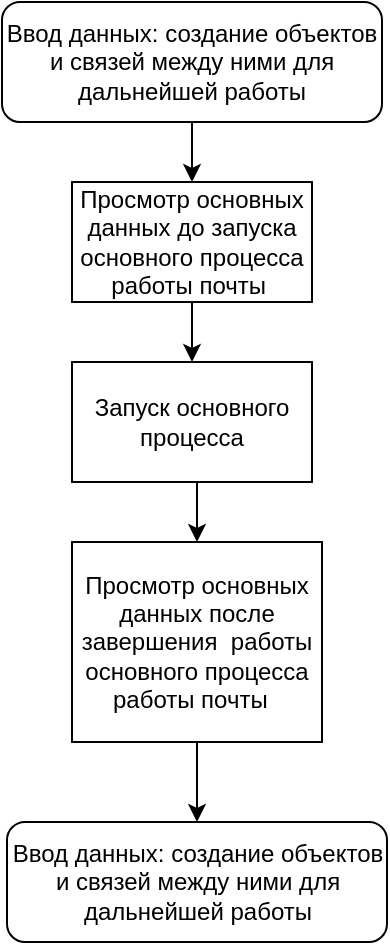 <mxfile version="12.5.8" type="github"><diagram id="C5RBs43oDa-KdzZeNtuy" name="Page-1"><mxGraphModel dx="1422" dy="762" grid="1" gridSize="10" guides="1" tooltips="1" connect="1" arrows="1" fold="1" page="1" pageScale="1" pageWidth="827" pageHeight="1169" math="0" shadow="0"><root><mxCell id="WIyWlLk6GJQsqaUBKTNV-0"/><mxCell id="WIyWlLk6GJQsqaUBKTNV-1" parent="WIyWlLk6GJQsqaUBKTNV-0"/><mxCell id="Kb7UAjQLeVcUuT3LkQCu-7" style="edgeStyle=orthogonalEdgeStyle;rounded=0;orthogonalLoop=1;jettySize=auto;html=1;exitX=0.5;exitY=1;exitDx=0;exitDy=0;entryX=0.5;entryY=0;entryDx=0;entryDy=0;" parent="WIyWlLk6GJQsqaUBKTNV-1" source="Kb7UAjQLeVcUuT3LkQCu-1" target="Kb7UAjQLeVcUuT3LkQCu-2" edge="1"><mxGeometry relative="1" as="geometry"/></mxCell><mxCell id="Kb7UAjQLeVcUuT3LkQCu-1" value="Ввод данных: создание объектов и связей между ними для дальнейшей работы" style="rounded=1;whiteSpace=wrap;html=1;fontSize=12;glass=0;strokeWidth=1;shadow=0;" parent="WIyWlLk6GJQsqaUBKTNV-1" vertex="1"><mxGeometry x="370" y="40" width="190" height="60" as="geometry"/></mxCell><mxCell id="Kb7UAjQLeVcUuT3LkQCu-6" style="edgeStyle=orthogonalEdgeStyle;rounded=0;orthogonalLoop=1;jettySize=auto;html=1;exitX=0.5;exitY=1;exitDx=0;exitDy=0;entryX=0.5;entryY=0;entryDx=0;entryDy=0;" parent="WIyWlLk6GJQsqaUBKTNV-1" source="Kb7UAjQLeVcUuT3LkQCu-2" target="Kb7UAjQLeVcUuT3LkQCu-4" edge="1"><mxGeometry relative="1" as="geometry"/></mxCell><mxCell id="Kb7UAjQLeVcUuT3LkQCu-2" value="Просмотр основных данных до запуска основного процесса работы почты&amp;nbsp;" style="rounded=0;whiteSpace=wrap;html=1;" parent="WIyWlLk6GJQsqaUBKTNV-1" vertex="1"><mxGeometry x="405" y="130" width="120" height="60" as="geometry"/></mxCell><mxCell id="Kb7UAjQLeVcUuT3LkQCu-9" style="edgeStyle=orthogonalEdgeStyle;rounded=0;orthogonalLoop=1;jettySize=auto;html=1;exitX=0.5;exitY=1;exitDx=0;exitDy=0;entryX=0.5;entryY=0;entryDx=0;entryDy=0;" parent="WIyWlLk6GJQsqaUBKTNV-1" source="Kb7UAjQLeVcUuT3LkQCu-4" target="Kb7UAjQLeVcUuT3LkQCu-8" edge="1"><mxGeometry relative="1" as="geometry"/></mxCell><mxCell id="Kb7UAjQLeVcUuT3LkQCu-4" value="Запуск основного процесса" style="rounded=0;whiteSpace=wrap;html=1;" parent="WIyWlLk6GJQsqaUBKTNV-1" vertex="1"><mxGeometry x="405" y="220" width="120" height="60" as="geometry"/></mxCell><mxCell id="Kb7UAjQLeVcUuT3LkQCu-11" style="edgeStyle=orthogonalEdgeStyle;rounded=0;orthogonalLoop=1;jettySize=auto;html=1;entryX=0.5;entryY=0;entryDx=0;entryDy=0;" parent="WIyWlLk6GJQsqaUBKTNV-1" source="Kb7UAjQLeVcUuT3LkQCu-8" target="Kb7UAjQLeVcUuT3LkQCu-10" edge="1"><mxGeometry relative="1" as="geometry"/></mxCell><mxCell id="Kb7UAjQLeVcUuT3LkQCu-8" value="Просмотр основных данных после завершения&amp;nbsp; работы основного процесса работы почты&amp;nbsp;&amp;nbsp;" style="rounded=0;whiteSpace=wrap;html=1;" parent="WIyWlLk6GJQsqaUBKTNV-1" vertex="1"><mxGeometry x="405" y="310" width="125" height="100" as="geometry"/></mxCell><mxCell id="Kb7UAjQLeVcUuT3LkQCu-10" value="Ввод данных: создание объектов и связей между ними для дальнейшей работы" style="rounded=1;whiteSpace=wrap;html=1;fontSize=12;glass=0;strokeWidth=1;shadow=0;" parent="WIyWlLk6GJQsqaUBKTNV-1" vertex="1"><mxGeometry x="372.5" y="450" width="190" height="60" as="geometry"/></mxCell></root></mxGraphModel></diagram></mxfile>